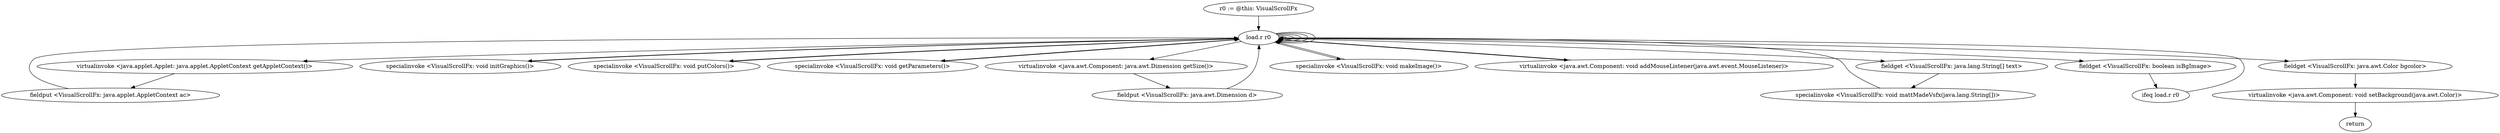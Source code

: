 digraph "" {
    "r0 := @this: VisualScrollFx"
    "load.r r0"
    "r0 := @this: VisualScrollFx"->"load.r r0";
    "load.r r0"->"load.r r0";
    "virtualinvoke <java.applet.Applet: java.applet.AppletContext getAppletContext()>"
    "load.r r0"->"virtualinvoke <java.applet.Applet: java.applet.AppletContext getAppletContext()>";
    "fieldput <VisualScrollFx: java.applet.AppletContext ac>"
    "virtualinvoke <java.applet.Applet: java.applet.AppletContext getAppletContext()>"->"fieldput <VisualScrollFx: java.applet.AppletContext ac>";
    "fieldput <VisualScrollFx: java.applet.AppletContext ac>"->"load.r r0";
    "load.r r0"->"load.r r0";
    "virtualinvoke <java.awt.Component: java.awt.Dimension getSize()>"
    "load.r r0"->"virtualinvoke <java.awt.Component: java.awt.Dimension getSize()>";
    "fieldput <VisualScrollFx: java.awt.Dimension d>"
    "virtualinvoke <java.awt.Component: java.awt.Dimension getSize()>"->"fieldput <VisualScrollFx: java.awt.Dimension d>";
    "fieldput <VisualScrollFx: java.awt.Dimension d>"->"load.r r0";
    "specialinvoke <VisualScrollFx: void initGraphics()>"
    "load.r r0"->"specialinvoke <VisualScrollFx: void initGraphics()>";
    "specialinvoke <VisualScrollFx: void initGraphics()>"->"load.r r0";
    "specialinvoke <VisualScrollFx: void putColors()>"
    "load.r r0"->"specialinvoke <VisualScrollFx: void putColors()>";
    "specialinvoke <VisualScrollFx: void putColors()>"->"load.r r0";
    "specialinvoke <VisualScrollFx: void getParameters()>"
    "load.r r0"->"specialinvoke <VisualScrollFx: void getParameters()>";
    "specialinvoke <VisualScrollFx: void getParameters()>"->"load.r r0";
    "load.r r0"->"load.r r0";
    "fieldget <VisualScrollFx: java.lang.String[] text>"
    "load.r r0"->"fieldget <VisualScrollFx: java.lang.String[] text>";
    "specialinvoke <VisualScrollFx: void mattMadeVsfx(java.lang.String[])>"
    "fieldget <VisualScrollFx: java.lang.String[] text>"->"specialinvoke <VisualScrollFx: void mattMadeVsfx(java.lang.String[])>";
    "specialinvoke <VisualScrollFx: void mattMadeVsfx(java.lang.String[])>"->"load.r r0";
    "fieldget <VisualScrollFx: boolean isBgImage>"
    "load.r r0"->"fieldget <VisualScrollFx: boolean isBgImage>";
    "ifeq load.r r0"
    "fieldget <VisualScrollFx: boolean isBgImage>"->"ifeq load.r r0";
    "ifeq load.r r0"->"load.r r0";
    "specialinvoke <VisualScrollFx: void makeImage()>"
    "load.r r0"->"specialinvoke <VisualScrollFx: void makeImage()>";
    "specialinvoke <VisualScrollFx: void makeImage()>"->"load.r r0";
    "load.r r0"->"load.r r0";
    "virtualinvoke <java.awt.Component: void addMouseListener(java.awt.event.MouseListener)>"
    "load.r r0"->"virtualinvoke <java.awt.Component: void addMouseListener(java.awt.event.MouseListener)>";
    "virtualinvoke <java.awt.Component: void addMouseListener(java.awt.event.MouseListener)>"->"load.r r0";
    "load.r r0"->"load.r r0";
    "fieldget <VisualScrollFx: java.awt.Color bgcolor>"
    "load.r r0"->"fieldget <VisualScrollFx: java.awt.Color bgcolor>";
    "virtualinvoke <java.awt.Component: void setBackground(java.awt.Color)>"
    "fieldget <VisualScrollFx: java.awt.Color bgcolor>"->"virtualinvoke <java.awt.Component: void setBackground(java.awt.Color)>";
    "return"
    "virtualinvoke <java.awt.Component: void setBackground(java.awt.Color)>"->"return";
}
